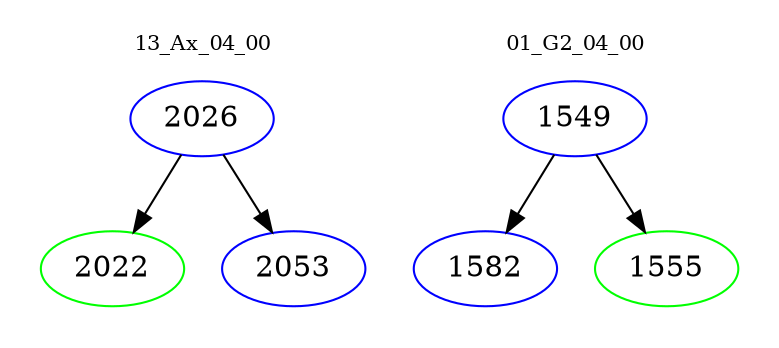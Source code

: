 digraph{
subgraph cluster_0 {
color = white
label = "13_Ax_04_00";
fontsize=10;
T0_2026 [label="2026", color="blue"]
T0_2026 -> T0_2022 [color="black"]
T0_2022 [label="2022", color="green"]
T0_2026 -> T0_2053 [color="black"]
T0_2053 [label="2053", color="blue"]
}
subgraph cluster_1 {
color = white
label = "01_G2_04_00";
fontsize=10;
T1_1549 [label="1549", color="blue"]
T1_1549 -> T1_1582 [color="black"]
T1_1582 [label="1582", color="blue"]
T1_1549 -> T1_1555 [color="black"]
T1_1555 [label="1555", color="green"]
}
}
